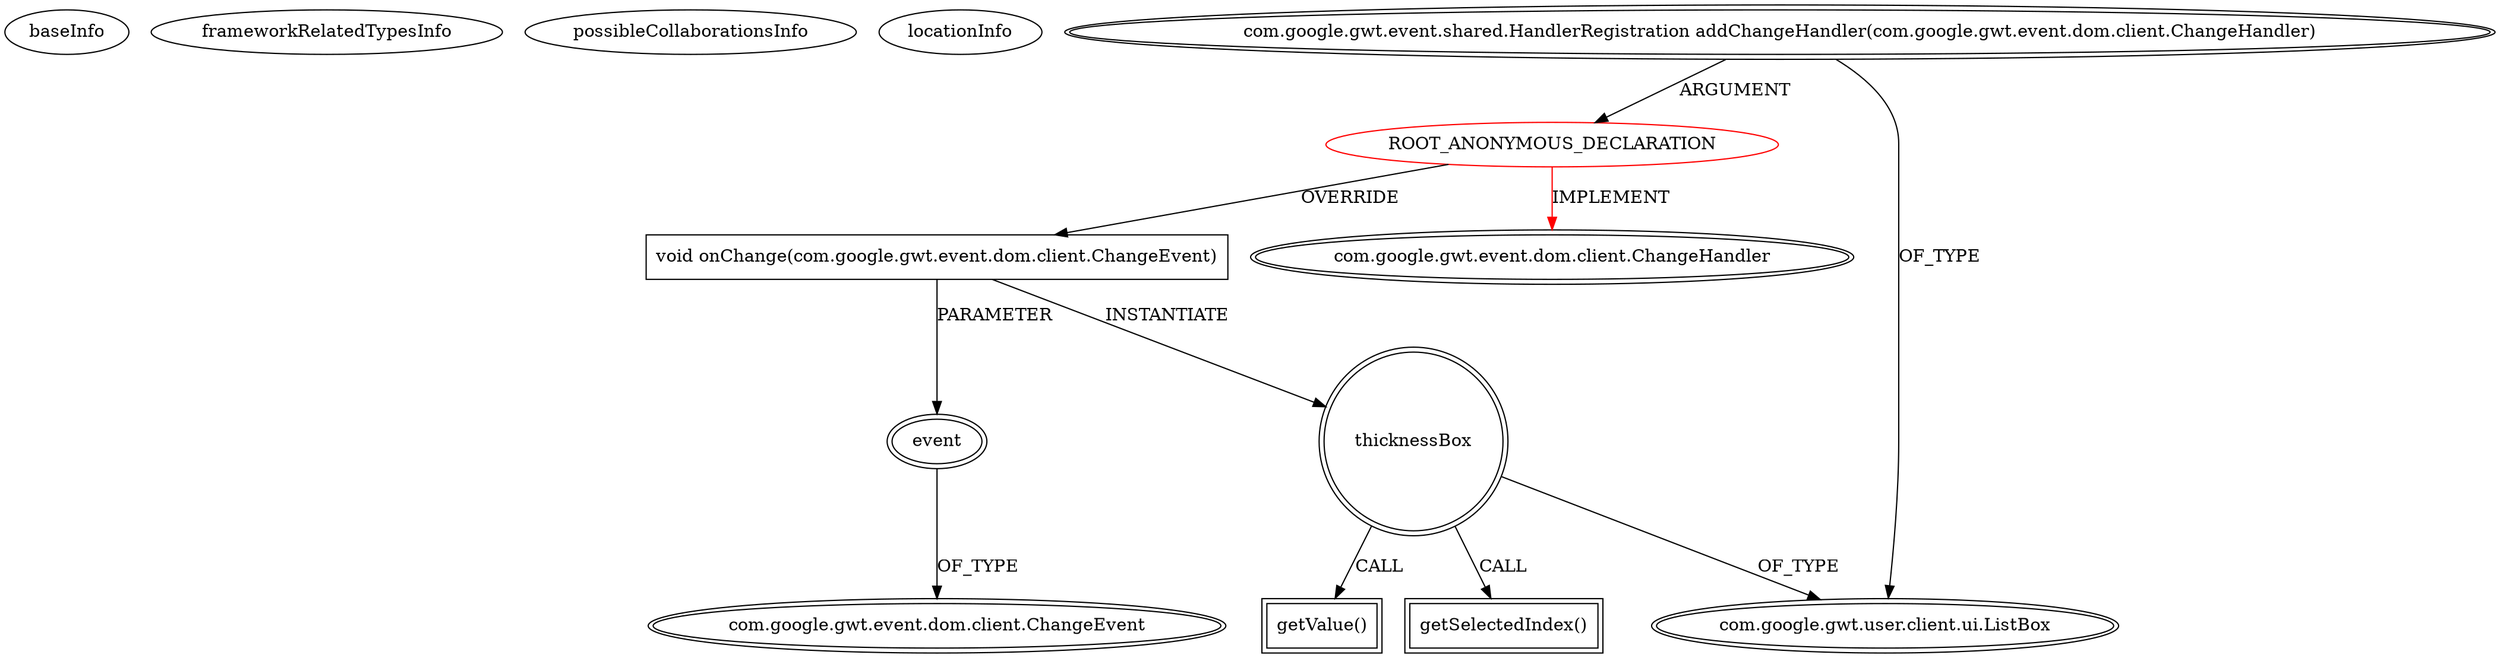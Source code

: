 digraph {
baseInfo[graphId=4495,category="extension_graph",isAnonymous=true,possibleRelation=false]
frameworkRelatedTypesInfo[0="com.google.gwt.event.dom.client.ChangeHandler"]
possibleCollaborationsInfo[]
locationInfo[projectName="skavish-collaborative-paint",filePath="/skavish-collaborative-paint/collaborative-paint-master/src/com/acme/collpaint/client/page/CollPaintView.java",contextSignature="void setupComponents()",graphId="4495"]
0[label="ROOT_ANONYMOUS_DECLARATION",vertexType="ROOT_ANONYMOUS_DECLARATION",isFrameworkType=false,color=red]
1[label="com.google.gwt.event.dom.client.ChangeHandler",vertexType="FRAMEWORK_INTERFACE_TYPE",isFrameworkType=true,peripheries=2]
2[label="com.google.gwt.event.shared.HandlerRegistration addChangeHandler(com.google.gwt.event.dom.client.ChangeHandler)",vertexType="OUTSIDE_CALL",isFrameworkType=true,peripheries=2]
3[label="com.google.gwt.user.client.ui.ListBox",vertexType="FRAMEWORK_CLASS_TYPE",isFrameworkType=true,peripheries=2]
4[label="void onChange(com.google.gwt.event.dom.client.ChangeEvent)",vertexType="OVERRIDING_METHOD_DECLARATION",isFrameworkType=false,shape=box]
5[label="event",vertexType="PARAMETER_DECLARATION",isFrameworkType=true,peripheries=2]
6[label="com.google.gwt.event.dom.client.ChangeEvent",vertexType="FRAMEWORK_CLASS_TYPE",isFrameworkType=true,peripheries=2]
7[label="thicknessBox",vertexType="VARIABLE_EXPRESION",isFrameworkType=true,peripheries=2,shape=circle]
8[label="getValue()",vertexType="INSIDE_CALL",isFrameworkType=true,peripheries=2,shape=box]
11[label="getSelectedIndex()",vertexType="INSIDE_CALL",isFrameworkType=true,peripheries=2,shape=box]
0->1[label="IMPLEMENT",color=red]
2->0[label="ARGUMENT"]
2->3[label="OF_TYPE"]
0->4[label="OVERRIDE"]
5->6[label="OF_TYPE"]
4->5[label="PARAMETER"]
4->7[label="INSTANTIATE"]
7->3[label="OF_TYPE"]
7->8[label="CALL"]
7->11[label="CALL"]
}
